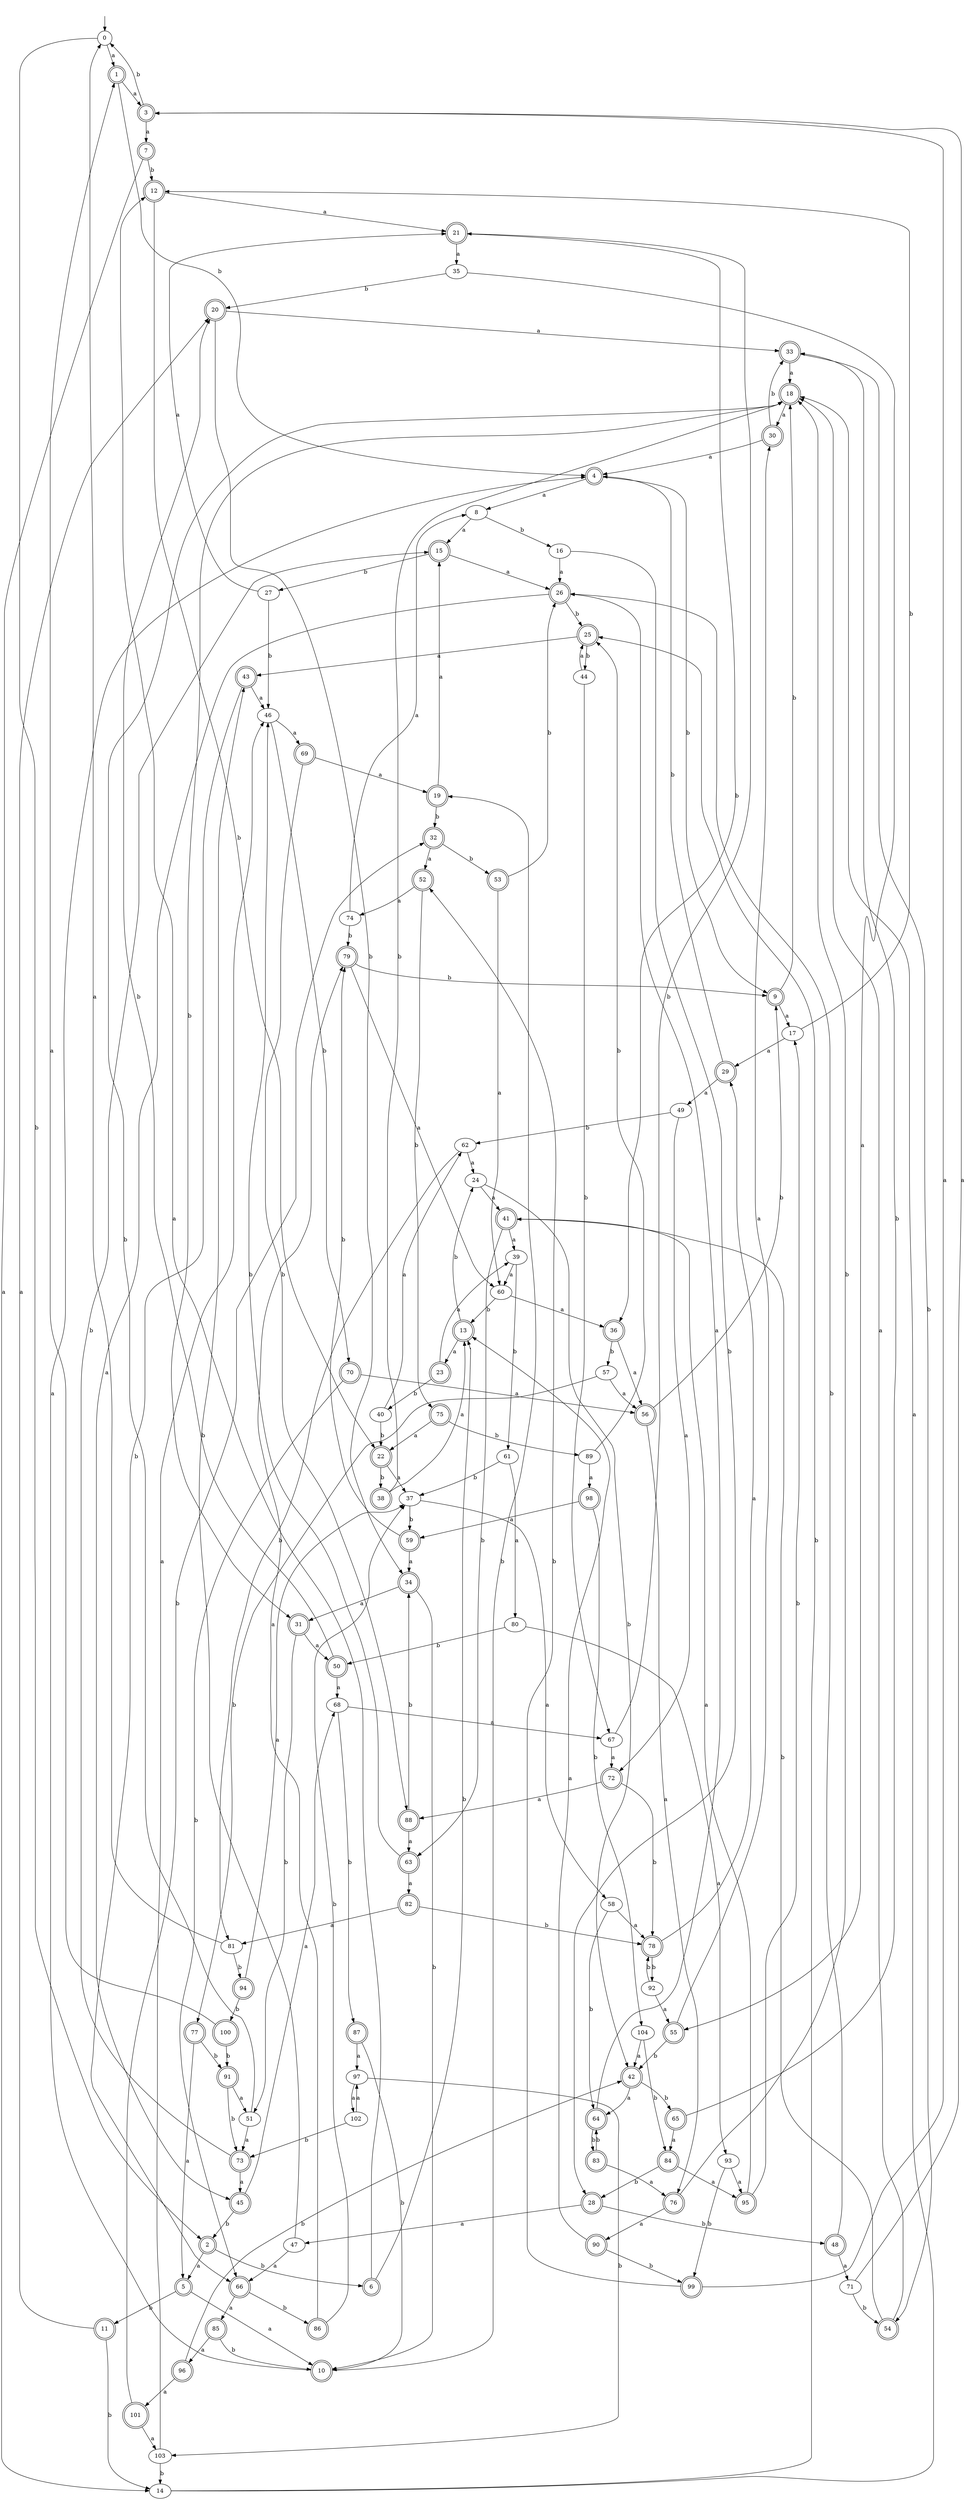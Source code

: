 digraph RandomDFA {
  __start0 [label="", shape=none];
  __start0 -> 0 [label=""];
  0 [shape=circle]
  0 -> 1 [label="a"]
  0 -> 2 [label="b"]
  1 [shape=doublecircle]
  1 -> 3 [label="a"]
  1 -> 4 [label="b"]
  2 [shape=doublecircle]
  2 -> 5 [label="a"]
  2 -> 6 [label="b"]
  3 [shape=doublecircle]
  3 -> 7 [label="a"]
  3 -> 0 [label="b"]
  4 [shape=doublecircle]
  4 -> 8 [label="a"]
  4 -> 9 [label="b"]
  5 [shape=doublecircle]
  5 -> 10 [label="a"]
  5 -> 11 [label="b"]
  6 [shape=doublecircle]
  6 -> 12 [label="a"]
  6 -> 13 [label="b"]
  7 [shape=doublecircle]
  7 -> 14 [label="a"]
  7 -> 12 [label="b"]
  8
  8 -> 15 [label="a"]
  8 -> 16 [label="b"]
  9 [shape=doublecircle]
  9 -> 17 [label="a"]
  9 -> 18 [label="b"]
  10 [shape=doublecircle]
  10 -> 4 [label="a"]
  10 -> 19 [label="b"]
  11 [shape=doublecircle]
  11 -> 20 [label="a"]
  11 -> 14 [label="b"]
  12 [shape=doublecircle]
  12 -> 21 [label="a"]
  12 -> 22 [label="b"]
  13 [shape=doublecircle]
  13 -> 23 [label="a"]
  13 -> 24 [label="b"]
  14
  14 -> 18 [label="a"]
  14 -> 25 [label="b"]
  15 [shape=doublecircle]
  15 -> 26 [label="a"]
  15 -> 27 [label="b"]
  16
  16 -> 26 [label="a"]
  16 -> 28 [label="b"]
  17
  17 -> 29 [label="a"]
  17 -> 12 [label="b"]
  18 [shape=doublecircle]
  18 -> 30 [label="a"]
  18 -> 31 [label="b"]
  19 [shape=doublecircle]
  19 -> 15 [label="a"]
  19 -> 32 [label="b"]
  20 [shape=doublecircle]
  20 -> 33 [label="a"]
  20 -> 34 [label="b"]
  21 [shape=doublecircle]
  21 -> 35 [label="a"]
  21 -> 36 [label="b"]
  22 [shape=doublecircle]
  22 -> 37 [label="a"]
  22 -> 38 [label="b"]
  23 [shape=doublecircle]
  23 -> 39 [label="a"]
  23 -> 40 [label="b"]
  24
  24 -> 41 [label="a"]
  24 -> 42 [label="b"]
  25 [shape=doublecircle]
  25 -> 43 [label="a"]
  25 -> 44 [label="b"]
  26 [shape=doublecircle]
  26 -> 45 [label="a"]
  26 -> 25 [label="b"]
  27
  27 -> 21 [label="a"]
  27 -> 46 [label="b"]
  28 [shape=doublecircle]
  28 -> 47 [label="a"]
  28 -> 48 [label="b"]
  29 [shape=doublecircle]
  29 -> 49 [label="a"]
  29 -> 4 [label="b"]
  30 [shape=doublecircle]
  30 -> 4 [label="a"]
  30 -> 33 [label="b"]
  31 [shape=doublecircle]
  31 -> 50 [label="a"]
  31 -> 51 [label="b"]
  32 [shape=doublecircle]
  32 -> 52 [label="a"]
  32 -> 53 [label="b"]
  33 [shape=doublecircle]
  33 -> 18 [label="a"]
  33 -> 54 [label="b"]
  34 [shape=doublecircle]
  34 -> 31 [label="a"]
  34 -> 10 [label="b"]
  35
  35 -> 55 [label="a"]
  35 -> 20 [label="b"]
  36 [shape=doublecircle]
  36 -> 56 [label="a"]
  36 -> 57 [label="b"]
  37
  37 -> 58 [label="a"]
  37 -> 59 [label="b"]
  38 [shape=doublecircle]
  38 -> 13 [label="a"]
  38 -> 18 [label="b"]
  39
  39 -> 60 [label="a"]
  39 -> 61 [label="b"]
  40
  40 -> 62 [label="a"]
  40 -> 22 [label="b"]
  41 [shape=doublecircle]
  41 -> 39 [label="a"]
  41 -> 63 [label="b"]
  42 [shape=doublecircle]
  42 -> 64 [label="a"]
  42 -> 65 [label="b"]
  43 [shape=doublecircle]
  43 -> 46 [label="a"]
  43 -> 66 [label="b"]
  44
  44 -> 25 [label="a"]
  44 -> 67 [label="b"]
  45 [shape=doublecircle]
  45 -> 68 [label="a"]
  45 -> 2 [label="b"]
  46
  46 -> 69 [label="a"]
  46 -> 70 [label="b"]
  47
  47 -> 66 [label="a"]
  47 -> 43 [label="b"]
  48 [shape=doublecircle]
  48 -> 71 [label="a"]
  48 -> 26 [label="b"]
  49
  49 -> 72 [label="a"]
  49 -> 62 [label="b"]
  50 [shape=doublecircle]
  50 -> 68 [label="a"]
  50 -> 20 [label="b"]
  51
  51 -> 73 [label="a"]
  51 -> 18 [label="b"]
  52 [shape=doublecircle]
  52 -> 74 [label="a"]
  52 -> 75 [label="b"]
  53 [shape=doublecircle]
  53 -> 60 [label="a"]
  53 -> 26 [label="b"]
  54 [shape=doublecircle]
  54 -> 18 [label="a"]
  54 -> 41 [label="b"]
  55 [shape=doublecircle]
  55 -> 30 [label="a"]
  55 -> 42 [label="b"]
  56 [shape=doublecircle]
  56 -> 76 [label="a"]
  56 -> 9 [label="b"]
  57
  57 -> 56 [label="a"]
  57 -> 77 [label="b"]
  58
  58 -> 78 [label="a"]
  58 -> 64 [label="b"]
  59 [shape=doublecircle]
  59 -> 34 [label="a"]
  59 -> 79 [label="b"]
  60
  60 -> 36 [label="a"]
  60 -> 13 [label="b"]
  61
  61 -> 80 [label="a"]
  61 -> 37 [label="b"]
  62
  62 -> 24 [label="a"]
  62 -> 81 [label="b"]
  63 [shape=doublecircle]
  63 -> 82 [label="a"]
  63 -> 46 [label="b"]
  64 [shape=doublecircle]
  64 -> 26 [label="a"]
  64 -> 83 [label="b"]
  65 [shape=doublecircle]
  65 -> 84 [label="a"]
  65 -> 33 [label="b"]
  66 [shape=doublecircle]
  66 -> 85 [label="a"]
  66 -> 86 [label="b"]
  67
  67 -> 72 [label="a"]
  67 -> 21 [label="b"]
  68
  68 -> 67 [label="a"]
  68 -> 87 [label="b"]
  69 [shape=doublecircle]
  69 -> 19 [label="a"]
  69 -> 88 [label="b"]
  70 [shape=doublecircle]
  70 -> 56 [label="a"]
  70 -> 66 [label="b"]
  71
  71 -> 3 [label="a"]
  71 -> 54 [label="b"]
  72 [shape=doublecircle]
  72 -> 88 [label="a"]
  72 -> 78 [label="b"]
  73 [shape=doublecircle]
  73 -> 45 [label="a"]
  73 -> 15 [label="b"]
  74
  74 -> 8 [label="a"]
  74 -> 79 [label="b"]
  75 [shape=doublecircle]
  75 -> 22 [label="a"]
  75 -> 89 [label="b"]
  76 [shape=doublecircle]
  76 -> 90 [label="a"]
  76 -> 18 [label="b"]
  77 [shape=doublecircle]
  77 -> 5 [label="a"]
  77 -> 91 [label="b"]
  78 [shape=doublecircle]
  78 -> 29 [label="a"]
  78 -> 92 [label="b"]
  79 [shape=doublecircle]
  79 -> 60 [label="a"]
  79 -> 9 [label="b"]
  80
  80 -> 93 [label="a"]
  80 -> 50 [label="b"]
  81
  81 -> 0 [label="a"]
  81 -> 94 [label="b"]
  82 [shape=doublecircle]
  82 -> 81 [label="a"]
  82 -> 78 [label="b"]
  83 [shape=doublecircle]
  83 -> 76 [label="a"]
  83 -> 64 [label="b"]
  84 [shape=doublecircle]
  84 -> 95 [label="a"]
  84 -> 28 [label="b"]
  85 [shape=doublecircle]
  85 -> 96 [label="a"]
  85 -> 10 [label="b"]
  86 [shape=doublecircle]
  86 -> 79 [label="a"]
  86 -> 37 [label="b"]
  87 [shape=doublecircle]
  87 -> 97 [label="a"]
  87 -> 10 [label="b"]
  88 [shape=doublecircle]
  88 -> 63 [label="a"]
  88 -> 34 [label="b"]
  89
  89 -> 98 [label="a"]
  89 -> 25 [label="b"]
  90 [shape=doublecircle]
  90 -> 13 [label="a"]
  90 -> 99 [label="b"]
  91 [shape=doublecircle]
  91 -> 51 [label="a"]
  91 -> 73 [label="b"]
  92
  92 -> 55 [label="a"]
  92 -> 78 [label="b"]
  93
  93 -> 95 [label="a"]
  93 -> 99 [label="b"]
  94 [shape=doublecircle]
  94 -> 37 [label="a"]
  94 -> 100 [label="b"]
  95 [shape=doublecircle]
  95 -> 41 [label="a"]
  95 -> 17 [label="b"]
  96 [shape=doublecircle]
  96 -> 101 [label="a"]
  96 -> 42 [label="b"]
  97
  97 -> 102 [label="a"]
  97 -> 103 [label="b"]
  98 [shape=doublecircle]
  98 -> 59 [label="a"]
  98 -> 104 [label="b"]
  99 [shape=doublecircle]
  99 -> 3 [label="a"]
  99 -> 52 [label="b"]
  100 [shape=doublecircle]
  100 -> 1 [label="a"]
  100 -> 91 [label="b"]
  101 [shape=doublecircle]
  101 -> 103 [label="a"]
  101 -> 32 [label="b"]
  102
  102 -> 97 [label="a"]
  102 -> 73 [label="b"]
  103
  103 -> 46 [label="a"]
  103 -> 14 [label="b"]
  104
  104 -> 42 [label="a"]
  104 -> 84 [label="b"]
}
